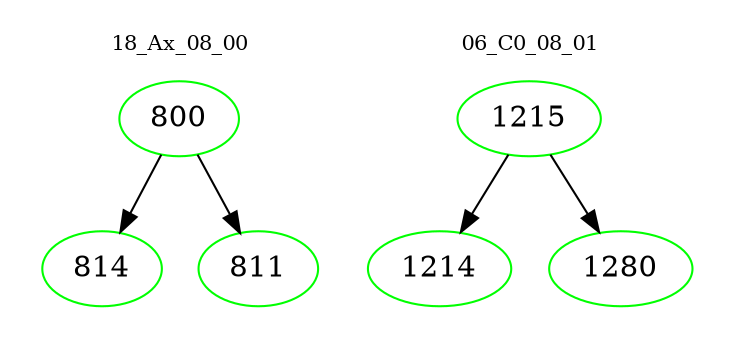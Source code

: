 digraph{
subgraph cluster_0 {
color = white
label = "18_Ax_08_00";
fontsize=10;
T0_800 [label="800", color="green"]
T0_800 -> T0_814 [color="black"]
T0_814 [label="814", color="green"]
T0_800 -> T0_811 [color="black"]
T0_811 [label="811", color="green"]
}
subgraph cluster_1 {
color = white
label = "06_C0_08_01";
fontsize=10;
T1_1215 [label="1215", color="green"]
T1_1215 -> T1_1214 [color="black"]
T1_1214 [label="1214", color="green"]
T1_1215 -> T1_1280 [color="black"]
T1_1280 [label="1280", color="green"]
}
}

